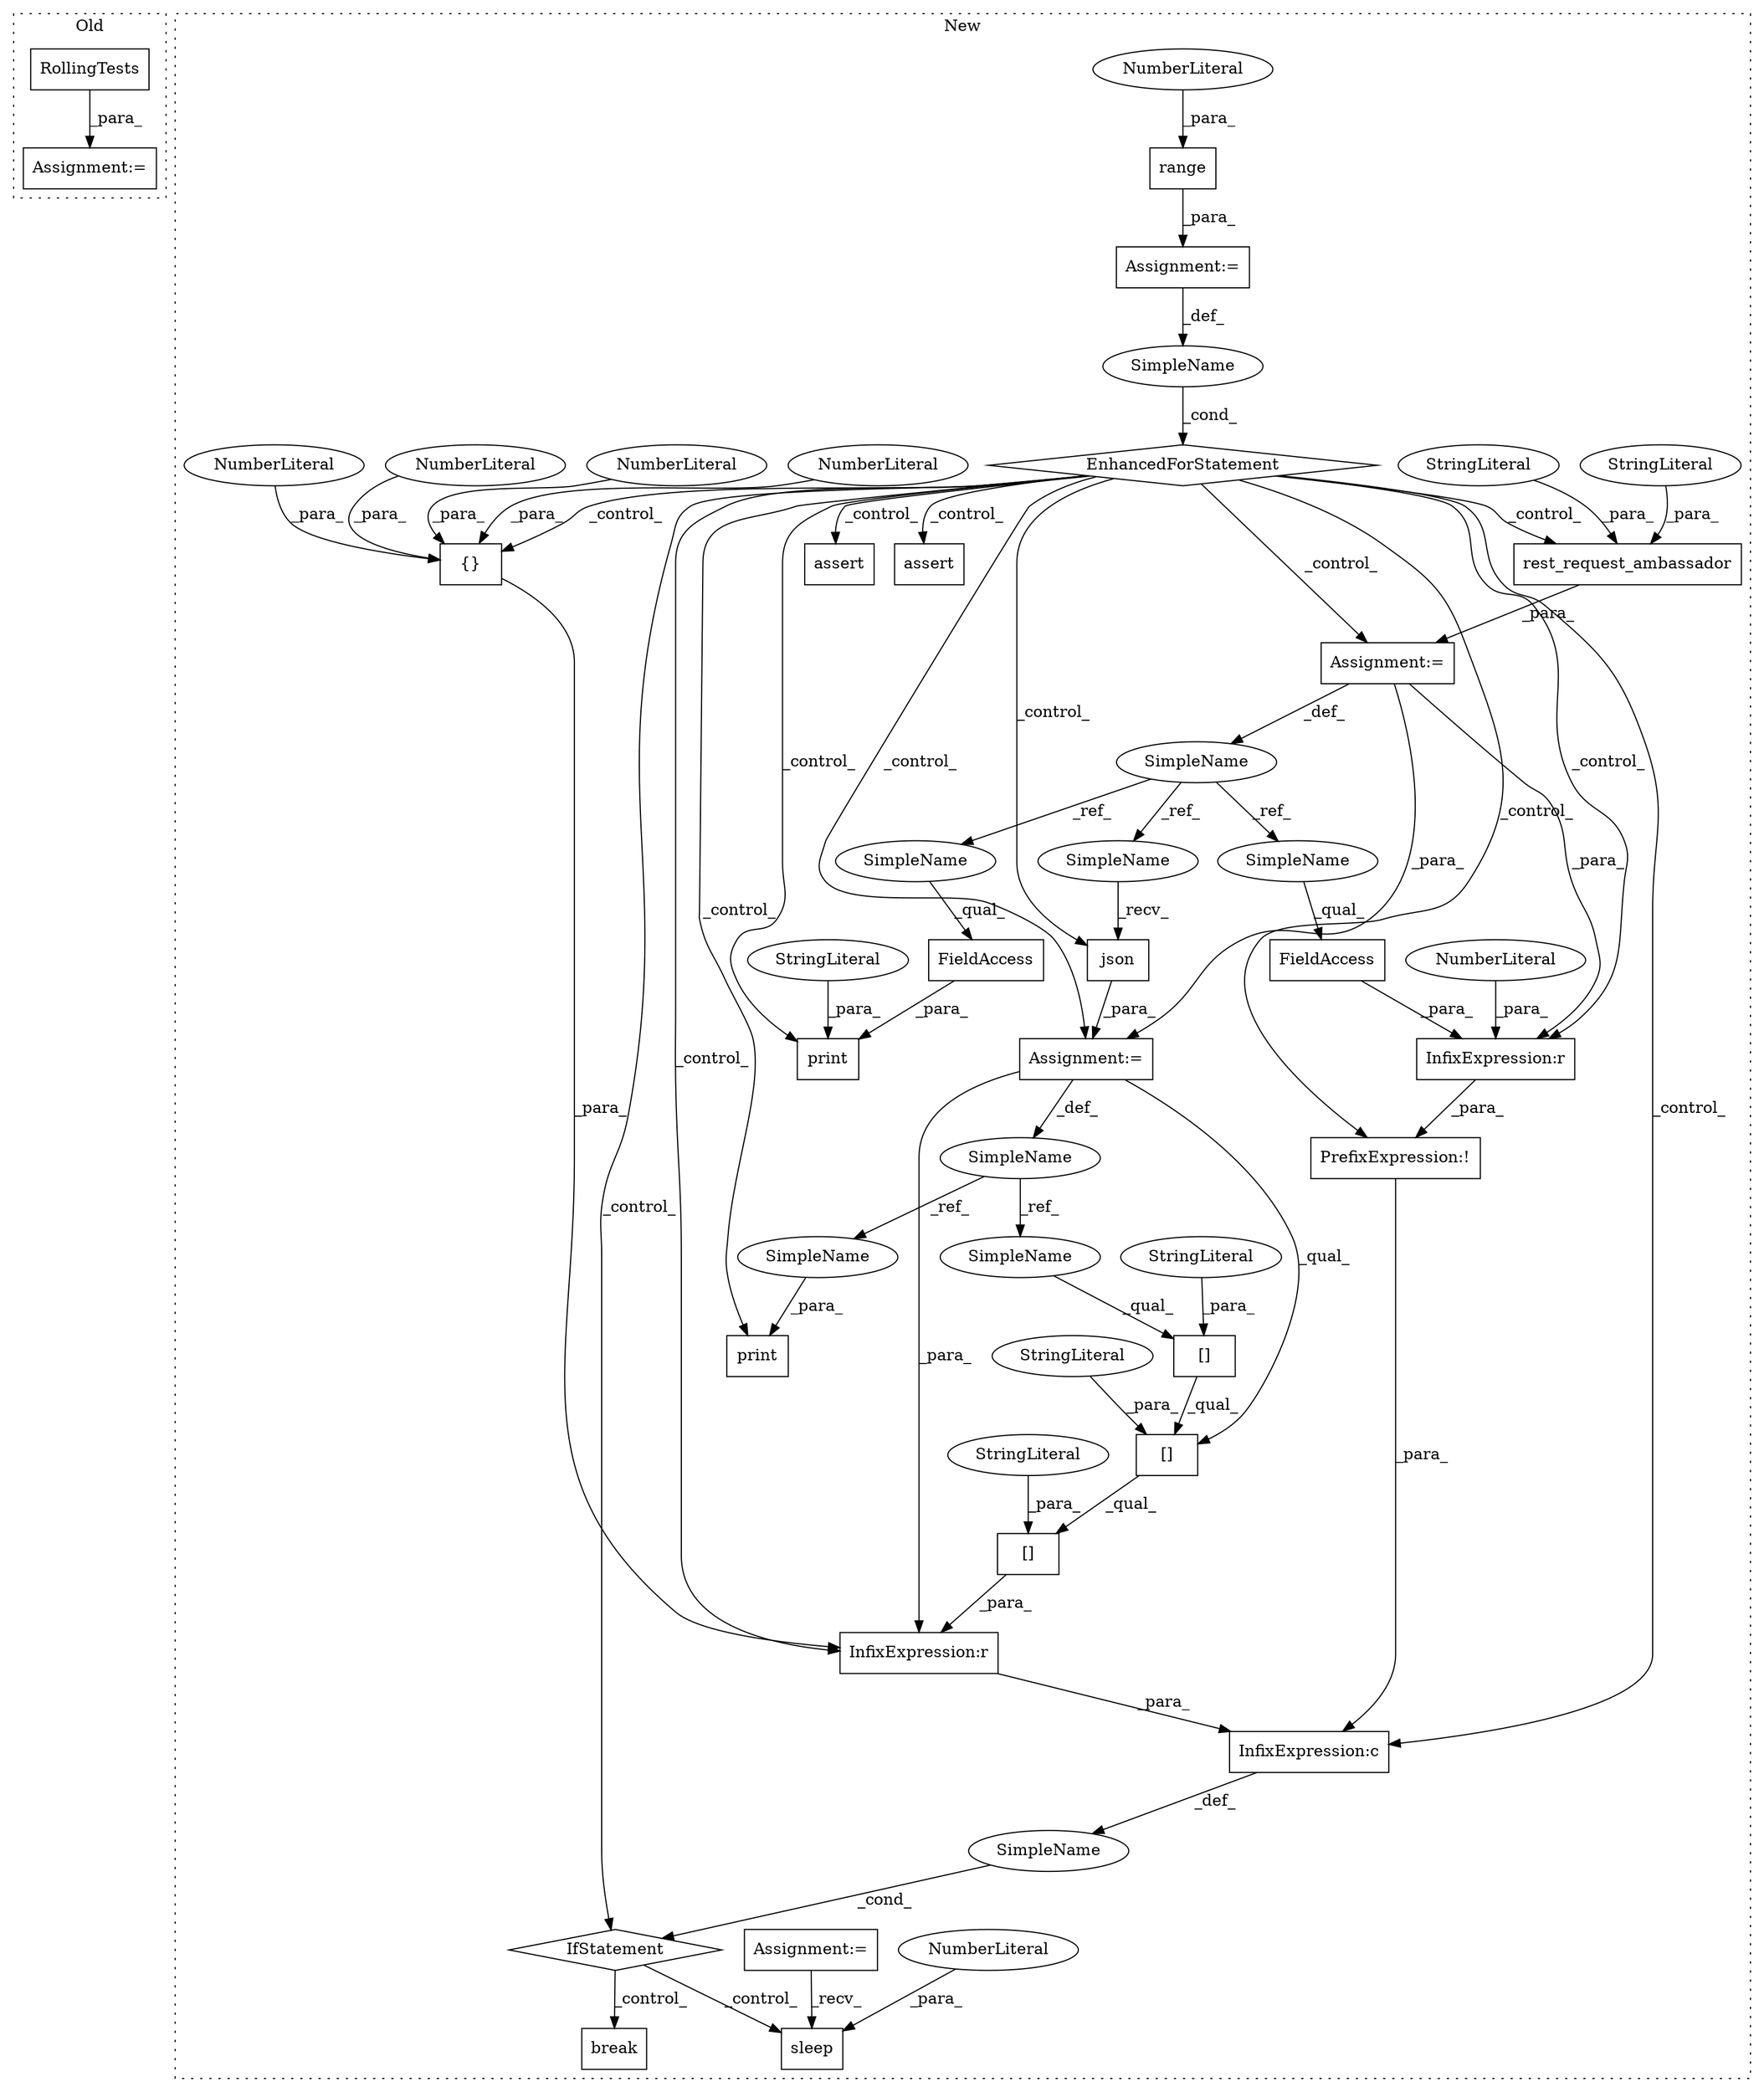 digraph G {
subgraph cluster0 {
1 [label="RollingTests" a="32" s="1488" l="14" shape="box"];
15 [label="Assignment:=" a="7" s="1487" l="1" shape="box"];
label = "Old";
style="dotted";
}
subgraph cluster1 {
2 [label="json" a="32" s="6712" l="6" shape="box"];
3 [label="EnhancedForStatement" a="70" s="6479,6549" l="53,2" shape="diamond"];
4 [label="range" a="32" s="6540,6548" l="6,1" shape="box"];
5 [label="assert" a="6" s="6744" l="7" shape="box"];
6 [label="NumberLiteral" a="34" s="6546" l="2" shape="ellipse"];
7 [label="assert" a="6" s="6669" l="7" shape="box"];
8 [label="rest_request_ambassador" a="32" s="6561,6618" l="24,1" shape="box"];
9 [label="SimpleName" a="42" s="6536" l="1" shape="ellipse"];
10 [label="StringLiteral" a="45" s="6595" l="8" shape="ellipse"];
11 [label="StringLiteral" a="45" s="6585" l="9" shape="ellipse"];
12 [label="print" a="32" s="6726,6735" l="6,1" shape="box"];
13 [label="Assignment:=" a="7" s="6479,6549" l="53,2" shape="box"];
14 [label="Assignment:=" a="7" s="6560" l="1" shape="box"];
16 [label="Assignment:=" a="7" s="6709" l="1" shape="box"];
17 [label="SimpleName" a="42" s="6559" l="1" shape="ellipse"];
18 [label="FieldAccess" a="22" s="7120" l="13" shape="box"];
19 [label="PrefixExpression:!" a="38" s="7118" l="1" shape="box"];
20 [label="[]" a="2" s="7146,7156" l="4,1" shape="box"];
21 [label="InfixExpression:c" a="27" s="7141" l="4" shape="box"];
22 [label="[]" a="2" s="7146,7166" l="12,1" shape="box"];
23 [label="break" a="10" s="7222" l="6" shape="box"];
24 [label="SimpleName" a="42" s="" l="" shape="ellipse"];
25 [label="sleep" a="32" s="7248,7255" l="6,1" shape="box"];
26 [label="NumberLiteral" a="34" s="7254" l="1" shape="ellipse"];
27 [label="SimpleName" a="42" s="6706" l="3" shape="ellipse"];
28 [label="StringLiteral" a="45" s="7150" l="6" shape="ellipse"];
29 [label="StringLiteral" a="45" s="7158" l="8" shape="ellipse"];
30 [label="InfixExpression:r" a="27" s="7133" l="4" shape="box"];
31 [label="NumberLiteral" a="34" s="7137" l="3" shape="ellipse"];
32 [label="IfStatement" a="25" s="7114,7210" l="4,2" shape="diamond"];
33 [label="Assignment:=" a="7" s="5994" l="4" shape="box"];
34 [label="{}" a="4" s="7192,7208" l="1,1" shape="box"];
35 [label="[]" a="2" s="7146,7176" l="22,1" shape="box"];
36 [label="InfixExpression:r" a="27" s="7177" l="4" shape="box"];
37 [label="NumberLiteral" a="34" s="7205" l="3" shape="ellipse"];
38 [label="NumberLiteral" a="34" s="7201" l="3" shape="ellipse"];
39 [label="NumberLiteral" a="34" s="7193" l="3" shape="ellipse"];
40 [label="NumberLiteral" a="34" s="7197" l="3" shape="ellipse"];
41 [label="StringLiteral" a="45" s="7168" l="8" shape="ellipse"];
42 [label="print" a="32" s="6627,6660" l="6,1" shape="box"];
43 [label="FieldAccess" a="22" s="6647" l="13" shape="box"];
44 [label="StringLiteral" a="45" s="6633" l="13" shape="ellipse"];
45 [label="SimpleName" a="42" s="6710" l="1" shape="ellipse"];
46 [label="SimpleName" a="42" s="6647" l="1" shape="ellipse"];
47 [label="SimpleName" a="42" s="7120" l="1" shape="ellipse"];
48 [label="SimpleName" a="42" s="7146" l="3" shape="ellipse"];
49 [label="SimpleName" a="42" s="6732" l="3" shape="ellipse"];
label = "New";
style="dotted";
}
1 -> 15 [label="_para_"];
2 -> 16 [label="_para_"];
3 -> 34 [label="_control_"];
3 -> 7 [label="_control_"];
3 -> 30 [label="_control_"];
3 -> 2 [label="_control_"];
3 -> 16 [label="_control_"];
3 -> 12 [label="_control_"];
3 -> 32 [label="_control_"];
3 -> 14 [label="_control_"];
3 -> 21 [label="_control_"];
3 -> 36 [label="_control_"];
3 -> 5 [label="_control_"];
3 -> 19 [label="_control_"];
3 -> 42 [label="_control_"];
3 -> 8 [label="_control_"];
4 -> 13 [label="_para_"];
6 -> 4 [label="_para_"];
8 -> 14 [label="_para_"];
9 -> 3 [label="_cond_"];
10 -> 8 [label="_para_"];
11 -> 8 [label="_para_"];
13 -> 9 [label="_def_"];
14 -> 30 [label="_para_"];
14 -> 16 [label="_para_"];
14 -> 17 [label="_def_"];
16 -> 22 [label="_qual_"];
16 -> 27 [label="_def_"];
16 -> 36 [label="_para_"];
17 -> 47 [label="_ref_"];
17 -> 45 [label="_ref_"];
17 -> 46 [label="_ref_"];
18 -> 30 [label="_para_"];
19 -> 21 [label="_para_"];
20 -> 22 [label="_qual_"];
21 -> 24 [label="_def_"];
22 -> 35 [label="_qual_"];
24 -> 32 [label="_cond_"];
26 -> 25 [label="_para_"];
27 -> 49 [label="_ref_"];
27 -> 48 [label="_ref_"];
28 -> 20 [label="_para_"];
29 -> 22 [label="_para_"];
30 -> 19 [label="_para_"];
31 -> 30 [label="_para_"];
32 -> 23 [label="_control_"];
32 -> 25 [label="_control_"];
33 -> 25 [label="_recv_"];
34 -> 36 [label="_para_"];
35 -> 36 [label="_para_"];
36 -> 21 [label="_para_"];
37 -> 34 [label="_para_"];
38 -> 34 [label="_para_"];
39 -> 34 [label="_para_"];
40 -> 34 [label="_para_"];
41 -> 35 [label="_para_"];
43 -> 42 [label="_para_"];
44 -> 42 [label="_para_"];
45 -> 2 [label="_recv_"];
46 -> 43 [label="_qual_"];
47 -> 18 [label="_qual_"];
48 -> 20 [label="_qual_"];
49 -> 12 [label="_para_"];
}